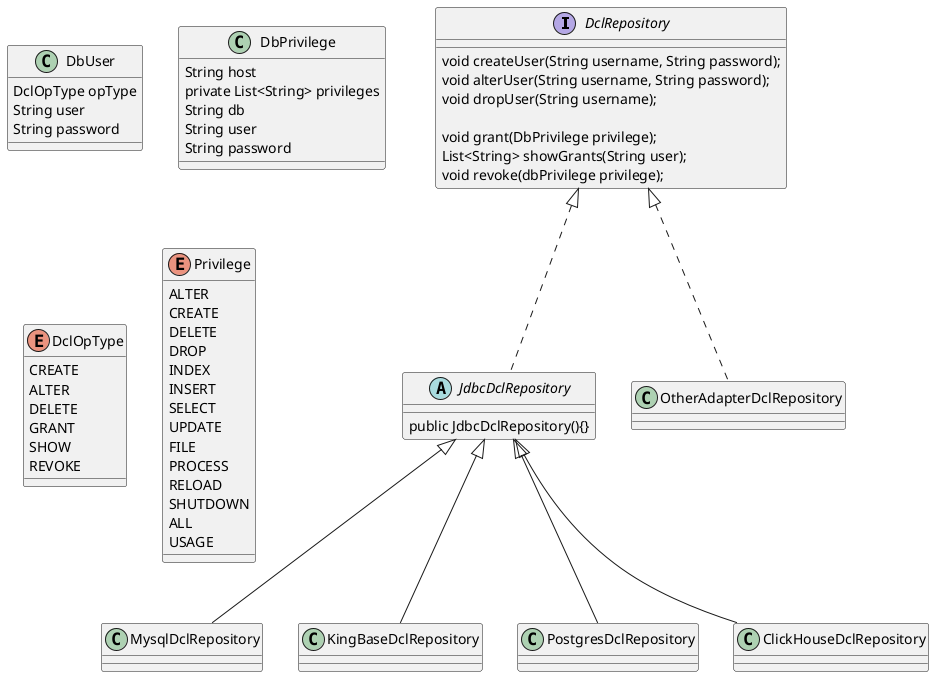 @startuml
'https://plantuml.com/class-diagram

Interface DclRepository {
    void createUser(String username, String password);
    void alterUser(String username, String password);
    void dropUser(String username);

    void grant(DbPrivilege privilege);
    List<String> showGrants(String user);
    void revoke(dbPrivilege privilege);
}

abstract class JdbcDclRepository implements DclRepository {
    public JdbcDclRepository(){}
}

class MysqlDclRepository extends JdbcDclRepository {}
class KingBaseDclRepository extends JdbcDclRepository {}
class PostgresDclRepository extends JdbcDclRepository {}
class ClickHouseDclRepository extends   JdbcDclRepository{}
class OtherAdapterDclRepository implements DclRepository {}

class DbUser {
    DclOpType opType
    String user
    String password
}

class DbPrivilege{
    String host
    private List<String> privileges
    String db
    String user
    String password
}

enum DclOpType {
    CREATE
    ALTER
    DELETE
    GRANT
    SHOW
    REVOKE
}

enum Privilege {
  ALTER
  CREATE
  DELETE
  DROP
  INDEX
  INSERT
  SELECT
  UPDATE
  FILE
  PROCESS
  RELOAD
  SHUTDOWN
  ALL
  USAGE
}
@enduml